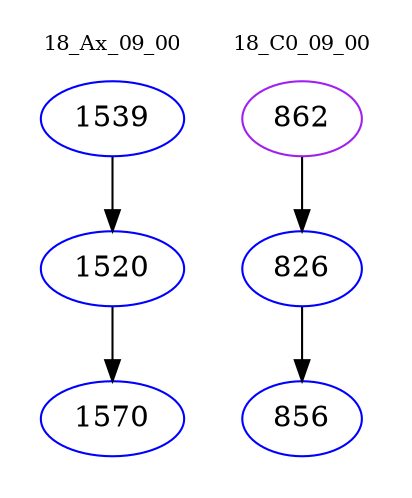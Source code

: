 digraph{
subgraph cluster_0 {
color = white
label = "18_Ax_09_00";
fontsize=10;
T0_1539 [label="1539", color="blue"]
T0_1539 -> T0_1520 [color="black"]
T0_1520 [label="1520", color="blue"]
T0_1520 -> T0_1570 [color="black"]
T0_1570 [label="1570", color="blue"]
}
subgraph cluster_1 {
color = white
label = "18_C0_09_00";
fontsize=10;
T1_862 [label="862", color="purple"]
T1_862 -> T1_826 [color="black"]
T1_826 [label="826", color="blue"]
T1_826 -> T1_856 [color="black"]
T1_856 [label="856", color="blue"]
}
}
